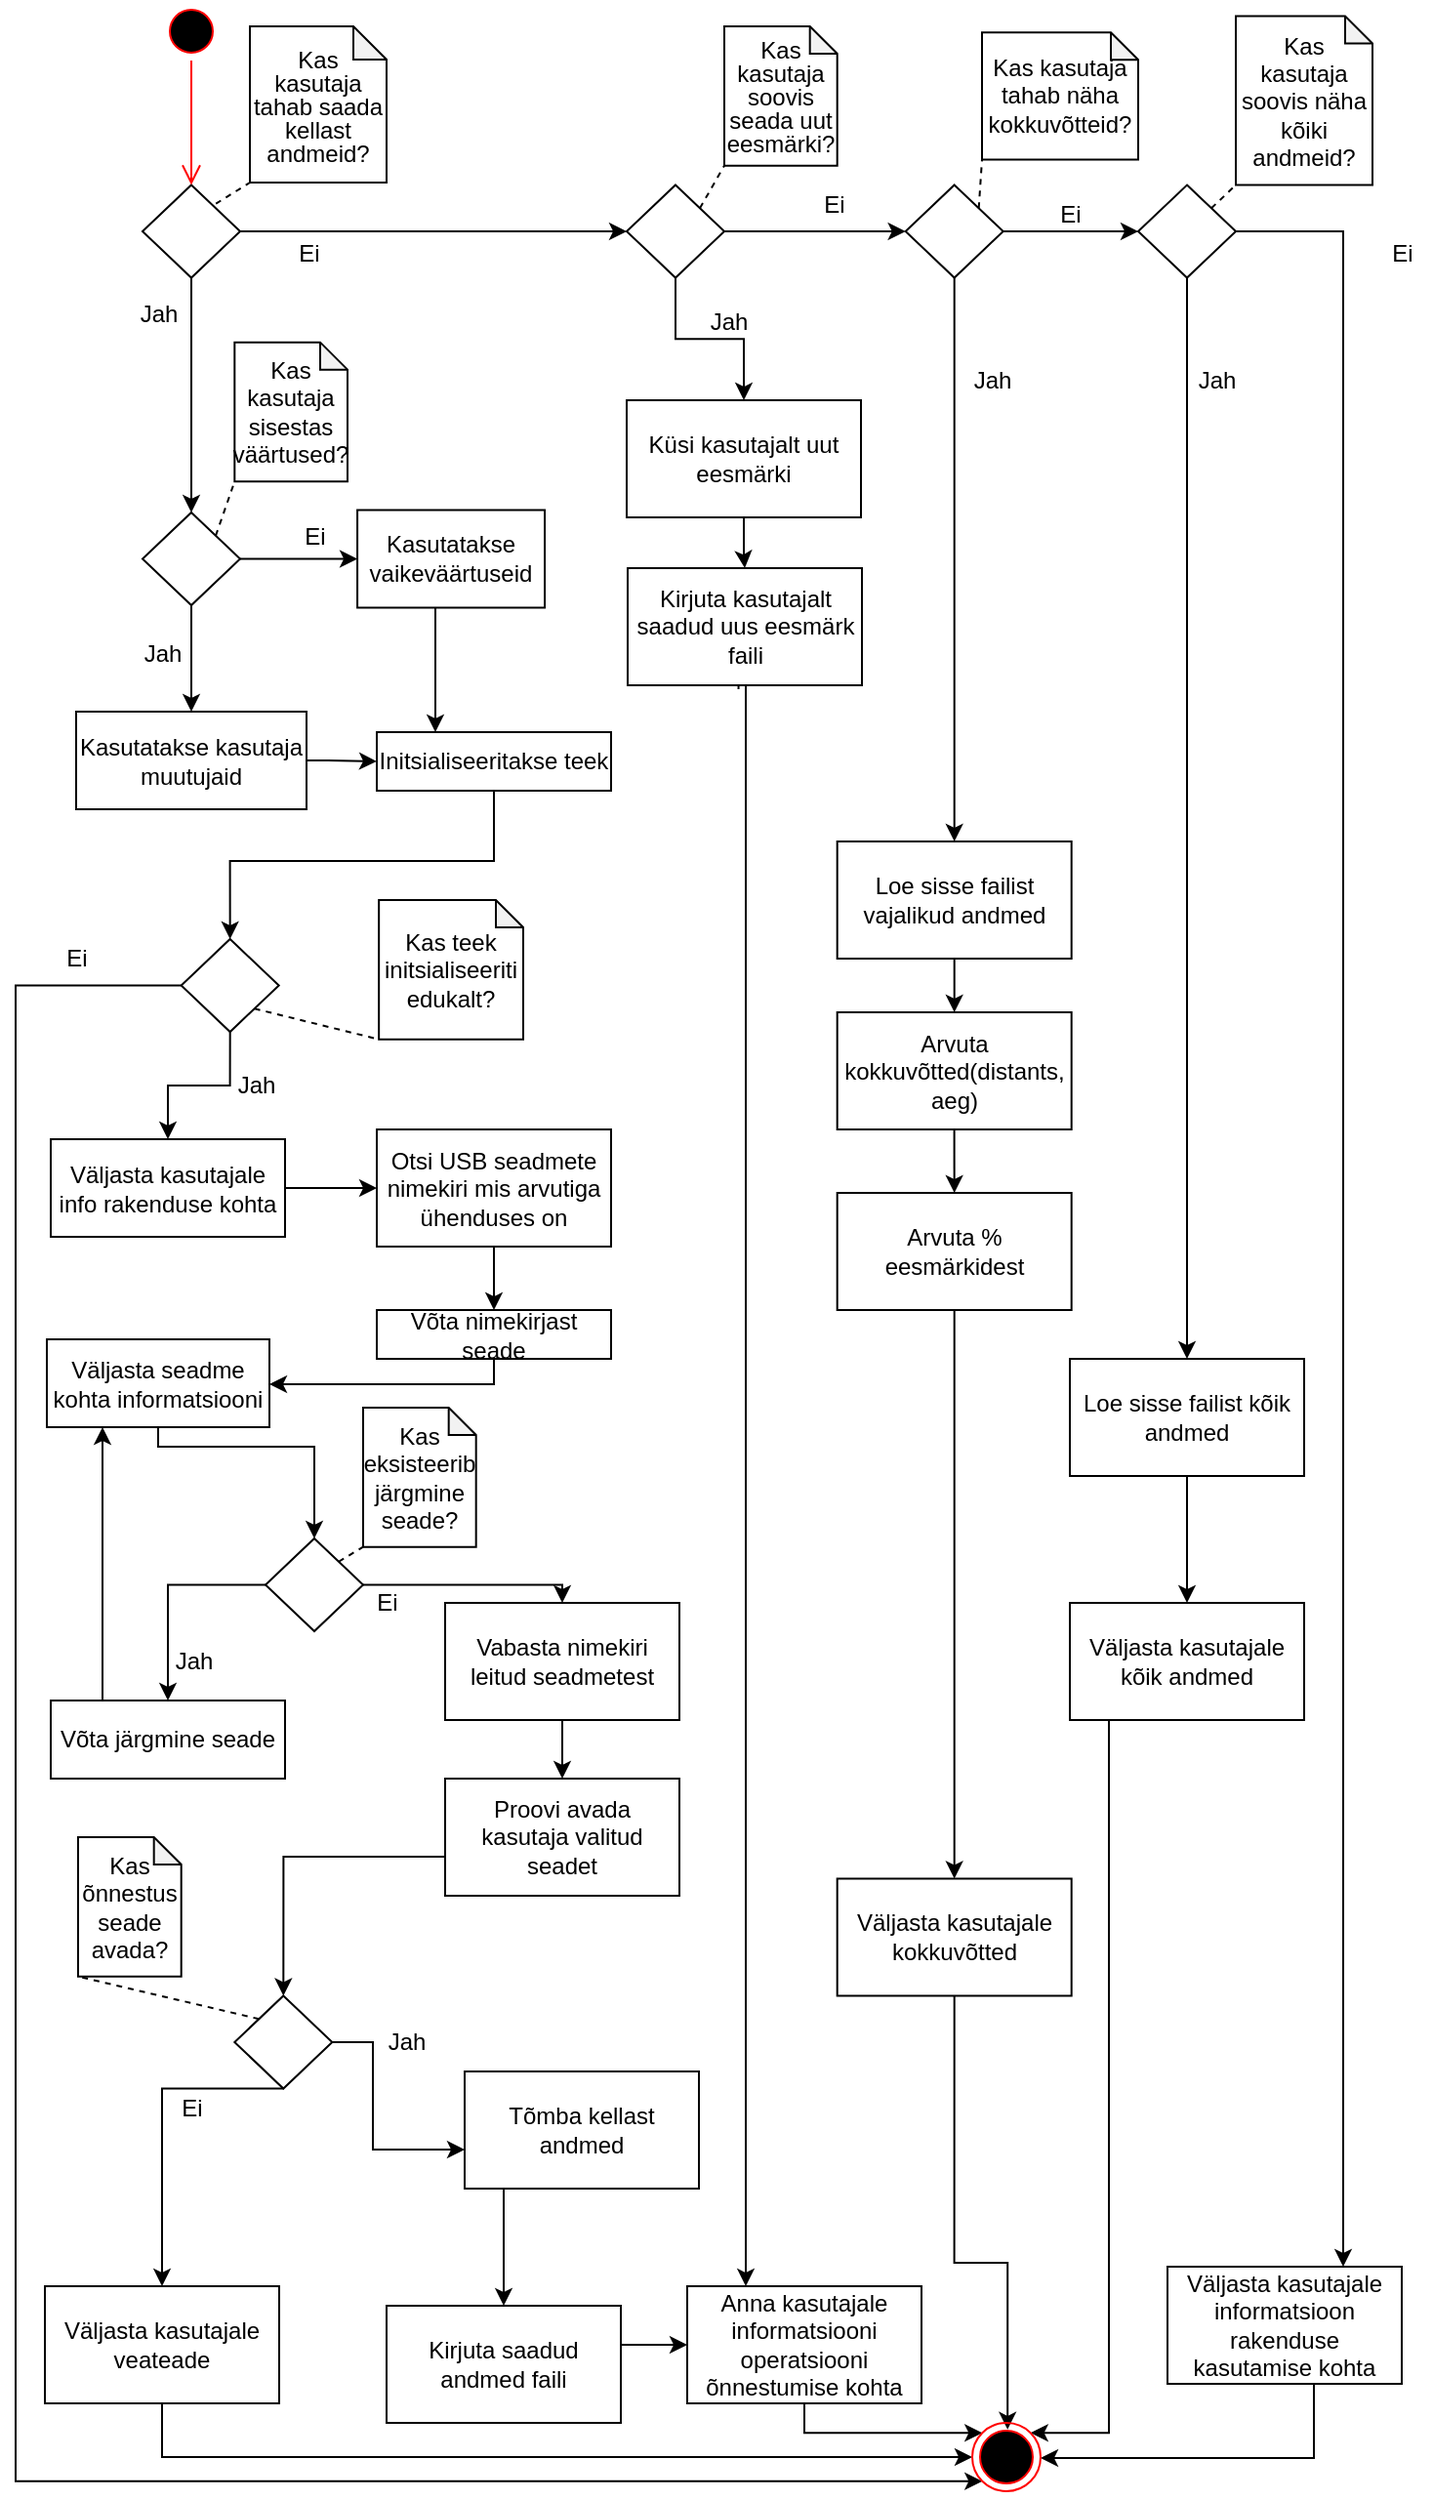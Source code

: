 <mxfile version="14.1.2" type="device"><diagram id="C5RBs43oDa-KdzZeNtuy" name="Page-1"><mxGraphModel dx="1656" dy="887" grid="1" gridSize="10" guides="1" tooltips="1" connect="1" arrows="1" fold="1" page="1" pageScale="1" pageWidth="413" pageHeight="583" math="0" shadow="0"><root><mxCell id="WIyWlLk6GJQsqaUBKTNV-0"/><mxCell id="WIyWlLk6GJQsqaUBKTNV-1" parent="WIyWlLk6GJQsqaUBKTNV-0"/><mxCell id="0MQzWTAwpfe5gg6Ftdvw-22" style="edgeStyle=orthogonalEdgeStyle;rounded=0;orthogonalLoop=1;jettySize=auto;html=1;exitX=0.5;exitY=1;exitDx=0;exitDy=0;entryX=0.5;entryY=0;entryDx=0;entryDy=0;" parent="WIyWlLk6GJQsqaUBKTNV-1" source="Lau1dHaDdbeMZhQTO9tz-0" target="0SZQiMvsvNwYntS5ptb--6" edge="1"><mxGeometry relative="1" as="geometry"><mxPoint x="100" y="254.0" as="targetPoint"/></mxGeometry></mxCell><mxCell id="0MQzWTAwpfe5gg6Ftdvw-5" value="" style="edgeStyle=orthogonalEdgeStyle;rounded=0;orthogonalLoop=1;jettySize=auto;html=1;entryX=0.5;entryY=0;entryDx=0;entryDy=0;" parent="WIyWlLk6GJQsqaUBKTNV-1" source="0MQzWTAwpfe5gg6Ftdvw-2" target="0SZQiMvsvNwYntS5ptb--9" edge="1"><mxGeometry relative="1" as="geometry"><mxPoint x="120" y="470" as="targetPoint"/><Array as="points"><mxPoint x="255" y="450"/><mxPoint x="120" y="450"/></Array></mxGeometry></mxCell><mxCell id="0MQzWTAwpfe5gg6Ftdvw-2" value="Initsialiseeritakse teek" style="rounded=0;whiteSpace=wrap;html=1;" parent="WIyWlLk6GJQsqaUBKTNV-1" vertex="1"><mxGeometry x="195" y="384" width="120" height="30" as="geometry"/></mxCell><mxCell id="0MQzWTAwpfe5gg6Ftdvw-33" value="" style="edgeStyle=orthogonalEdgeStyle;rounded=0;orthogonalLoop=1;jettySize=auto;html=1;entryX=0;entryY=0.5;entryDx=0;entryDy=0;" parent="WIyWlLk6GJQsqaUBKTNV-1" source="0MQzWTAwpfe5gg6Ftdvw-4" target="0MQzWTAwpfe5gg6Ftdvw-32" edge="1"><mxGeometry relative="1" as="geometry"><Array as="points"><mxPoint x="190" y="618"/><mxPoint x="190" y="618"/></Array></mxGeometry></mxCell><mxCell id="0MQzWTAwpfe5gg6Ftdvw-4" value="&lt;div&gt;Väljasta kasutajale info rakenduse kohta&lt;/div&gt;" style="whiteSpace=wrap;html=1;rounded=0;" parent="WIyWlLk6GJQsqaUBKTNV-1" vertex="1"><mxGeometry x="28" y="592.5" width="120" height="50" as="geometry"/></mxCell><mxCell id="0MQzWTAwpfe5gg6Ftdvw-16" value="" style="edgeStyle=orthogonalEdgeStyle;rounded=0;orthogonalLoop=1;jettySize=auto;html=1;exitX=0;exitY=0.5;exitDx=0;exitDy=0;entryX=0;entryY=1;entryDx=0;entryDy=0;" parent="WIyWlLk6GJQsqaUBKTNV-1" source="0SZQiMvsvNwYntS5ptb--9" target="5x8THgTxHifOIeR1zCwG-6" edge="1"><mxGeometry relative="1" as="geometry"><mxPoint x="80" y="510" as="sourcePoint"/><Array as="points"><mxPoint x="10" y="514"/><mxPoint x="10" y="1280"/></Array><mxPoint x="525" y="1350" as="targetPoint"/></mxGeometry></mxCell><mxCell id="0MQzWTAwpfe5gg6Ftdvw-31" style="edgeStyle=orthogonalEdgeStyle;rounded=0;orthogonalLoop=1;jettySize=auto;html=1;exitX=0.5;exitY=1;exitDx=0;exitDy=0;entryX=0.5;entryY=0;entryDx=0;entryDy=0;" parent="WIyWlLk6GJQsqaUBKTNV-1" source="0SZQiMvsvNwYntS5ptb--9" target="0MQzWTAwpfe5gg6Ftdvw-4" edge="1"><mxGeometry relative="1" as="geometry"><mxPoint x="120" y="550" as="sourcePoint"/></mxGeometry></mxCell><mxCell id="0MQzWTAwpfe5gg6Ftdvw-14" value="&lt;div&gt;Jah&lt;/div&gt;" style="text;html=1;align=center;verticalAlign=middle;resizable=0;points=[];autosize=1;" parent="WIyWlLk6GJQsqaUBKTNV-1" vertex="1"><mxGeometry x="118" y="555" width="30" height="20" as="geometry"/></mxCell><mxCell id="0MQzWTAwpfe5gg6Ftdvw-74" style="edgeStyle=orthogonalEdgeStyle;rounded=0;orthogonalLoop=1;jettySize=auto;html=1;exitX=1;exitY=0.5;exitDx=0;exitDy=0;entryX=0;entryY=0.5;entryDx=0;entryDy=0;" parent="WIyWlLk6GJQsqaUBKTNV-1" source="0SZQiMvsvNwYntS5ptb--6" target="0MQzWTAwpfe5gg6Ftdvw-26" edge="1"><mxGeometry relative="1" as="geometry"><mxPoint x="140" y="294.0" as="sourcePoint"/></mxGeometry></mxCell><mxCell id="0MQzWTAwpfe5gg6Ftdvw-24" value="Ei" style="text;html=1;align=center;verticalAlign=middle;resizable=0;points=[];autosize=1;" parent="WIyWlLk6GJQsqaUBKTNV-1" vertex="1"><mxGeometry x="148" y="274" width="30" height="20" as="geometry"/></mxCell><mxCell id="Lau1dHaDdbeMZhQTO9tz-17" style="edgeStyle=orthogonalEdgeStyle;rounded=0;orthogonalLoop=1;jettySize=auto;html=1;exitX=1;exitY=0.5;exitDx=0;exitDy=0;entryX=0;entryY=0.5;entryDx=0;entryDy=0;" parent="WIyWlLk6GJQsqaUBKTNV-1" source="0MQzWTAwpfe5gg6Ftdvw-25" target="0MQzWTAwpfe5gg6Ftdvw-2" edge="1"><mxGeometry relative="1" as="geometry"><mxPoint x="180" y="399" as="targetPoint"/><Array as="points"><mxPoint x="170" y="399"/></Array></mxGeometry></mxCell><mxCell id="0MQzWTAwpfe5gg6Ftdvw-25" value="&lt;div&gt;Kasutatakse kasutaja muutujaid&lt;/div&gt;" style="whiteSpace=wrap;html=1;" parent="WIyWlLk6GJQsqaUBKTNV-1" vertex="1"><mxGeometry x="41" y="373.5" width="118" height="50" as="geometry"/></mxCell><mxCell id="0MQzWTAwpfe5gg6Ftdvw-76" style="edgeStyle=orthogonalEdgeStyle;rounded=0;orthogonalLoop=1;jettySize=auto;html=1;exitX=0.5;exitY=1;exitDx=0;exitDy=0;entryX=0.25;entryY=0;entryDx=0;entryDy=0;" parent="WIyWlLk6GJQsqaUBKTNV-1" source="0MQzWTAwpfe5gg6Ftdvw-26" target="0MQzWTAwpfe5gg6Ftdvw-2" edge="1"><mxGeometry relative="1" as="geometry"><mxPoint x="476" y="394" as="targetPoint"/><Array as="points"><mxPoint x="225" y="319"/></Array></mxGeometry></mxCell><mxCell id="0MQzWTAwpfe5gg6Ftdvw-26" value="Kasutatakse vaikeväärtuseid" style="whiteSpace=wrap;html=1;" parent="WIyWlLk6GJQsqaUBKTNV-1" vertex="1"><mxGeometry x="185.04" y="270.25" width="96" height="50" as="geometry"/></mxCell><mxCell id="0MQzWTAwpfe5gg6Ftdvw-35" value="" style="edgeStyle=orthogonalEdgeStyle;rounded=0;orthogonalLoop=1;jettySize=auto;html=1;" parent="WIyWlLk6GJQsqaUBKTNV-1" source="0MQzWTAwpfe5gg6Ftdvw-32" target="0MQzWTAwpfe5gg6Ftdvw-34" edge="1"><mxGeometry relative="1" as="geometry"/></mxCell><mxCell id="0MQzWTAwpfe5gg6Ftdvw-32" value="Otsi USB seadmete nimekiri mis arvutiga ühenduses on" style="whiteSpace=wrap;html=1;rounded=0;" parent="WIyWlLk6GJQsqaUBKTNV-1" vertex="1"><mxGeometry x="195" y="587.5" width="120" height="60" as="geometry"/></mxCell><mxCell id="0MQzWTAwpfe5gg6Ftdvw-37" value="" style="edgeStyle=orthogonalEdgeStyle;rounded=0;orthogonalLoop=1;jettySize=auto;html=1;exitX=0.5;exitY=1;exitDx=0;exitDy=0;" parent="WIyWlLk6GJQsqaUBKTNV-1" source="0MQzWTAwpfe5gg6Ftdvw-34" target="0MQzWTAwpfe5gg6Ftdvw-36" edge="1"><mxGeometry relative="1" as="geometry"><Array as="points"><mxPoint x="255" y="718"/></Array></mxGeometry></mxCell><mxCell id="0MQzWTAwpfe5gg6Ftdvw-34" value="&lt;div&gt;Võta nimekirjast seade&lt;/div&gt;" style="whiteSpace=wrap;html=1;rounded=0;" parent="WIyWlLk6GJQsqaUBKTNV-1" vertex="1"><mxGeometry x="195" y="680" width="120" height="25" as="geometry"/></mxCell><mxCell id="0MQzWTAwpfe5gg6Ftdvw-39" value="" style="edgeStyle=orthogonalEdgeStyle;rounded=0;orthogonalLoop=1;jettySize=auto;html=1;entryX=0.5;entryY=0;entryDx=0;entryDy=0;" parent="WIyWlLk6GJQsqaUBKTNV-1" source="0MQzWTAwpfe5gg6Ftdvw-36" target="0SZQiMvsvNwYntS5ptb--11" edge="1"><mxGeometry relative="1" as="geometry"><Array as="points"><mxPoint x="83" y="750"/><mxPoint x="163" y="750"/></Array><mxPoint x="160" y="800" as="targetPoint"/></mxGeometry></mxCell><mxCell id="0MQzWTAwpfe5gg6Ftdvw-36" value="&lt;div&gt;Väljasta seadme kohta informatsiooni&lt;/div&gt;" style="whiteSpace=wrap;html=1;rounded=0;" parent="WIyWlLk6GJQsqaUBKTNV-1" vertex="1"><mxGeometry x="26" y="695" width="114" height="45" as="geometry"/></mxCell><mxCell id="0MQzWTAwpfe5gg6Ftdvw-41" value="" style="edgeStyle=orthogonalEdgeStyle;rounded=0;orthogonalLoop=1;jettySize=auto;html=1;exitX=0;exitY=0.5;exitDx=0;exitDy=0;" parent="WIyWlLk6GJQsqaUBKTNV-1" source="0SZQiMvsvNwYntS5ptb--11" target="0MQzWTAwpfe5gg6Ftdvw-40" edge="1"><mxGeometry relative="1" as="geometry"><mxPoint x="140" y="820" as="sourcePoint"/></mxGeometry></mxCell><mxCell id="0MQzWTAwpfe5gg6Ftdvw-45" value="" style="edgeStyle=orthogonalEdgeStyle;rounded=0;orthogonalLoop=1;jettySize=auto;html=1;exitX=1;exitY=0.5;exitDx=0;exitDy=0;" parent="WIyWlLk6GJQsqaUBKTNV-1" source="0SZQiMvsvNwYntS5ptb--11" target="0MQzWTAwpfe5gg6Ftdvw-44" edge="1"><mxGeometry relative="1" as="geometry"><mxPoint x="180" y="820" as="sourcePoint"/><Array as="points"><mxPoint x="290" y="821"/></Array></mxGeometry></mxCell><mxCell id="0MQzWTAwpfe5gg6Ftdvw-42" style="edgeStyle=orthogonalEdgeStyle;rounded=0;orthogonalLoop=1;jettySize=auto;html=1;exitX=0.75;exitY=0;exitDx=0;exitDy=0;entryX=0.25;entryY=1;entryDx=0;entryDy=0;" parent="WIyWlLk6GJQsqaUBKTNV-1" source="0MQzWTAwpfe5gg6Ftdvw-40" target="0MQzWTAwpfe5gg6Ftdvw-36" edge="1"><mxGeometry relative="1" as="geometry"><Array as="points"><mxPoint x="55" y="880"/></Array></mxGeometry></mxCell><mxCell id="0MQzWTAwpfe5gg6Ftdvw-40" value="Võta järgmine seade" style="whiteSpace=wrap;html=1;rounded=0;" parent="WIyWlLk6GJQsqaUBKTNV-1" vertex="1"><mxGeometry x="28" y="880" width="120" height="40" as="geometry"/></mxCell><mxCell id="0MQzWTAwpfe5gg6Ftdvw-43" value="Jah" style="text;html=1;align=center;verticalAlign=middle;resizable=0;points=[];autosize=1;" parent="WIyWlLk6GJQsqaUBKTNV-1" vertex="1"><mxGeometry x="86" y="850" width="30" height="20" as="geometry"/></mxCell><mxCell id="0MQzWTAwpfe5gg6Ftdvw-47" value="" style="edgeStyle=orthogonalEdgeStyle;rounded=0;orthogonalLoop=1;jettySize=auto;html=1;" parent="WIyWlLk6GJQsqaUBKTNV-1" source="0MQzWTAwpfe5gg6Ftdvw-44" target="0MQzWTAwpfe5gg6Ftdvw-46" edge="1"><mxGeometry relative="1" as="geometry"/></mxCell><mxCell id="0MQzWTAwpfe5gg6Ftdvw-44" value="Vabasta nimekiri leitud seadmetest" style="whiteSpace=wrap;html=1;rounded=0;" parent="WIyWlLk6GJQsqaUBKTNV-1" vertex="1"><mxGeometry x="230" y="830" width="120" height="60" as="geometry"/></mxCell><mxCell id="0MQzWTAwpfe5gg6Ftdvw-49" value="" style="edgeStyle=orthogonalEdgeStyle;rounded=0;orthogonalLoop=1;jettySize=auto;html=1;exitX=0;exitY=0.5;exitDx=0;exitDy=0;entryX=0.5;entryY=0;entryDx=0;entryDy=0;" parent="WIyWlLk6GJQsqaUBKTNV-1" source="0MQzWTAwpfe5gg6Ftdvw-46" target="0SZQiMvsvNwYntS5ptb--12" edge="1"><mxGeometry relative="1" as="geometry"><Array as="points"><mxPoint x="230" y="960"/><mxPoint x="147" y="960"/></Array><mxPoint x="147" y="1030.472" as="targetPoint"/></mxGeometry></mxCell><mxCell id="0MQzWTAwpfe5gg6Ftdvw-46" value="Proovi avada kasutaja valitud seadet" style="whiteSpace=wrap;html=1;rounded=0;" parent="WIyWlLk6GJQsqaUBKTNV-1" vertex="1"><mxGeometry x="230" y="920" width="120" height="60" as="geometry"/></mxCell><mxCell id="0MQzWTAwpfe5gg6Ftdvw-51" value="" style="edgeStyle=orthogonalEdgeStyle;rounded=0;orthogonalLoop=1;jettySize=auto;html=1;exitX=1;exitY=0.5;exitDx=0;exitDy=0;" parent="WIyWlLk6GJQsqaUBKTNV-1" source="0SZQiMvsvNwYntS5ptb--12" target="0MQzWTAwpfe5gg6Ftdvw-50" edge="1"><mxGeometry relative="1" as="geometry"><Array as="points"><mxPoint x="193" y="1055"/><mxPoint x="193" y="1110"/></Array><mxPoint x="172.963" y="1055.034" as="sourcePoint"/></mxGeometry></mxCell><mxCell id="0MQzWTAwpfe5gg6Ftdvw-53" value="" style="edgeStyle=orthogonalEdgeStyle;rounded=0;orthogonalLoop=1;jettySize=auto;html=1;entryX=0.5;entryY=0;entryDx=0;entryDy=0;exitX=0.5;exitY=1;exitDx=0;exitDy=0;" parent="WIyWlLk6GJQsqaUBKTNV-1" source="0SZQiMvsvNwYntS5ptb--12" target="0MQzWTAwpfe5gg6Ftdvw-52" edge="1"><mxGeometry relative="1" as="geometry"><mxPoint x="146.517" y="1079.984" as="sourcePoint"/><Array as="points"><mxPoint x="85" y="1079"/></Array></mxGeometry></mxCell><mxCell id="0MQzWTAwpfe5gg6Ftdvw-50" value="Tõmba kellast andmed" style="whiteSpace=wrap;html=1;rounded=0;" parent="WIyWlLk6GJQsqaUBKTNV-1" vertex="1"><mxGeometry x="240" y="1070" width="120" height="60" as="geometry"/></mxCell><mxCell id="0MQzWTAwpfe5gg6Ftdvw-55" style="edgeStyle=orthogonalEdgeStyle;rounded=0;orthogonalLoop=1;jettySize=auto;html=1;exitX=0.5;exitY=1;exitDx=0;exitDy=0;entryX=0;entryY=0.5;entryDx=0;entryDy=0;" parent="WIyWlLk6GJQsqaUBKTNV-1" source="0MQzWTAwpfe5gg6Ftdvw-52" target="5x8THgTxHifOIeR1zCwG-6" edge="1"><mxGeometry relative="1" as="geometry"><Array as="points"><mxPoint x="85" y="1268"/></Array><mxPoint x="525" y="1315" as="targetPoint"/></mxGeometry></mxCell><mxCell id="0MQzWTAwpfe5gg6Ftdvw-54" value="Ei" style="text;html=1;align=center;verticalAlign=middle;resizable=0;points=[];autosize=1;" parent="WIyWlLk6GJQsqaUBKTNV-1" vertex="1"><mxGeometry x="85" y="1078.75" width="30" height="20" as="geometry"/></mxCell><mxCell id="0MQzWTAwpfe5gg6Ftdvw-56" value="Jah" style="text;html=1;align=center;verticalAlign=middle;resizable=0;points=[];autosize=1;" parent="WIyWlLk6GJQsqaUBKTNV-1" vertex="1"><mxGeometry x="195" y="1045" width="30" height="20" as="geometry"/></mxCell><mxCell id="0MQzWTAwpfe5gg6Ftdvw-64" value="" style="edgeStyle=orthogonalEdgeStyle;rounded=0;orthogonalLoop=1;jettySize=auto;html=1;exitX=0;exitY=0.5;exitDx=0;exitDy=0;entryX=0.5;entryY=0;entryDx=0;entryDy=0;" parent="WIyWlLk6GJQsqaUBKTNV-1" edge="1"><mxGeometry relative="1" as="geometry"><mxPoint x="549.0" y="795" as="sourcePoint"/></mxGeometry></mxCell><mxCell id="0MQzWTAwpfe5gg6Ftdvw-70" value="" style="edgeStyle=orthogonalEdgeStyle;rounded=0;orthogonalLoop=1;jettySize=auto;html=1;entryX=0.5;entryY=0;entryDx=0;entryDy=0;" parent="WIyWlLk6GJQsqaUBKTNV-1" edge="1"><mxGeometry relative="1" as="geometry"><Array as="points"><mxPoint x="325" y="800"/><mxPoint x="325" y="740"/><mxPoint x="265" y="740"/></Array><mxPoint x="395" y="800" as="sourcePoint"/></mxGeometry></mxCell><mxCell id="Lau1dHaDdbeMZhQTO9tz-61" style="edgeStyle=orthogonalEdgeStyle;rounded=0;orthogonalLoop=1;jettySize=auto;html=1;exitX=1;exitY=0.5;exitDx=0;exitDy=0;entryX=0;entryY=0.5;entryDx=0;entryDy=0;" parent="WIyWlLk6GJQsqaUBKTNV-1" source="Lau1dHaDdbeMZhQTO9tz-0" target="0SZQiMvsvNwYntS5ptb--1" edge="1"><mxGeometry relative="1" as="geometry"><mxPoint x="326" y="126.25" as="targetPoint"/></mxGeometry></mxCell><mxCell id="Lau1dHaDdbeMZhQTO9tz-0" value="" style="rhombus;whiteSpace=wrap;html=1;" parent="WIyWlLk6GJQsqaUBKTNV-1" vertex="1"><mxGeometry x="75" y="103.75" width="50" height="47.5" as="geometry"/></mxCell><mxCell id="Lau1dHaDdbeMZhQTO9tz-1" value="&lt;div&gt;Jah&lt;/div&gt;" style="text;html=1;align=center;verticalAlign=middle;resizable=0;points=[];autosize=1;" parent="WIyWlLk6GJQsqaUBKTNV-1" vertex="1"><mxGeometry x="68" y="160" width="30" height="20" as="geometry"/></mxCell><mxCell id="Lau1dHaDdbeMZhQTO9tz-39" value="" style="edgeStyle=orthogonalEdgeStyle;rounded=0;orthogonalLoop=1;jettySize=auto;html=1;exitX=0.5;exitY=1;exitDx=0;exitDy=0;" parent="WIyWlLk6GJQsqaUBKTNV-1" source="0SZQiMvsvNwYntS5ptb--2" target="Lau1dHaDdbeMZhQTO9tz-38" edge="1"><mxGeometry relative="1" as="geometry"><mxPoint x="530" y="153.44" as="sourcePoint"/></mxGeometry></mxCell><mxCell id="Lau1dHaDdbeMZhQTO9tz-63" style="edgeStyle=orthogonalEdgeStyle;rounded=0;orthogonalLoop=1;jettySize=auto;html=1;exitX=1;exitY=0.5;exitDx=0;exitDy=0;entryX=0;entryY=0.5;entryDx=0;entryDy=0;" parent="WIyWlLk6GJQsqaUBKTNV-1" source="0SZQiMvsvNwYntS5ptb--2" target="0SZQiMvsvNwYntS5ptb--3" edge="1"><mxGeometry relative="1" as="geometry"><mxPoint x="555" y="126.72" as="sourcePoint"/><mxPoint x="660" y="126.725" as="targetPoint"/><Array as="points"/></mxGeometry></mxCell><mxCell id="Lau1dHaDdbeMZhQTO9tz-5" value="Ei" style="text;html=1;align=center;verticalAlign=middle;resizable=0;points=[];autosize=1;" parent="WIyWlLk6GJQsqaUBKTNV-1" vertex="1"><mxGeometry x="145" y="128.75" width="30" height="20" as="geometry"/></mxCell><mxCell id="Lau1dHaDdbeMZhQTO9tz-6" value="&lt;div&gt;Jah&lt;/div&gt;" style="text;html=1;align=center;verticalAlign=middle;resizable=0;points=[];autosize=1;" parent="WIyWlLk6GJQsqaUBKTNV-1" vertex="1"><mxGeometry x="70" y="334" width="30" height="20" as="geometry"/></mxCell><mxCell id="Lau1dHaDdbeMZhQTO9tz-7" value="" style="edgeStyle=orthogonalEdgeStyle;rounded=0;orthogonalLoop=1;jettySize=auto;html=1;exitX=0.5;exitY=1;exitDx=0;exitDy=0;" parent="WIyWlLk6GJQsqaUBKTNV-1" source="0SZQiMvsvNwYntS5ptb--3" target="Lau1dHaDdbeMZhQTO9tz-49" edge="1"><mxGeometry relative="1" as="geometry"><mxPoint x="690" y="154.85" as="sourcePoint"/></mxGeometry></mxCell><mxCell id="Lau1dHaDdbeMZhQTO9tz-37" style="edgeStyle=orthogonalEdgeStyle;rounded=0;orthogonalLoop=1;jettySize=auto;html=1;exitX=1;exitY=0.5;exitDx=0;exitDy=0;entryX=0.75;entryY=0;entryDx=0;entryDy=0;" parent="WIyWlLk6GJQsqaUBKTNV-1" source="0SZQiMvsvNwYntS5ptb--3" target="Lau1dHaDdbeMZhQTO9tz-35" edge="1"><mxGeometry relative="1" as="geometry"><mxPoint x="800" y="1300" as="targetPoint"/><Array as="points"><mxPoint x="690" y="127"/></Array><mxPoint x="720" y="126.725" as="sourcePoint"/></mxGeometry></mxCell><mxCell id="Lau1dHaDdbeMZhQTO9tz-51" style="edgeStyle=orthogonalEdgeStyle;rounded=0;orthogonalLoop=1;jettySize=auto;html=1;exitX=0.5;exitY=1;exitDx=0;exitDy=0;entryX=1;entryY=0;entryDx=0;entryDy=0;" parent="WIyWlLk6GJQsqaUBKTNV-1" source="Lau1dHaDdbeMZhQTO9tz-11" target="5x8THgTxHifOIeR1zCwG-6" edge="1"><mxGeometry relative="1" as="geometry"><Array as="points"><mxPoint x="570" y="890"/><mxPoint x="570" y="1255"/></Array><mxPoint x="615" y="1300" as="targetPoint"/></mxGeometry></mxCell><mxCell id="Lau1dHaDdbeMZhQTO9tz-11" value="Väljasta kasutajale kõik andmed" style="whiteSpace=wrap;html=1;rounded=0;" parent="WIyWlLk6GJQsqaUBKTNV-1" vertex="1"><mxGeometry x="550" y="830" width="120" height="60" as="geometry"/></mxCell><mxCell id="Lau1dHaDdbeMZhQTO9tz-48" style="edgeStyle=orthogonalEdgeStyle;rounded=0;orthogonalLoop=1;jettySize=auto;html=1;exitX=0.5;exitY=1;exitDx=0;exitDy=0;entryX=0.517;entryY=0.097;entryDx=0;entryDy=0;entryPerimeter=0;" parent="WIyWlLk6GJQsqaUBKTNV-1" source="Lau1dHaDdbeMZhQTO9tz-12" target="5x8THgTxHifOIeR1zCwG-6" edge="1"><mxGeometry relative="1" as="geometry"><Array as="points"><mxPoint x="491" y="1168"/><mxPoint x="518" y="1168"/></Array><mxPoint x="585" y="1300" as="targetPoint"/></mxGeometry></mxCell><mxCell id="Lau1dHaDdbeMZhQTO9tz-12" value="Väljasta kasutajale kokkuvõtted" style="whiteSpace=wrap;html=1;rounded=0;" parent="WIyWlLk6GJQsqaUBKTNV-1" vertex="1"><mxGeometry x="430.84" y="971.25" width="120" height="60" as="geometry"/></mxCell><mxCell id="Lau1dHaDdbeMZhQTO9tz-13" value="" style="edgeStyle=orthogonalEdgeStyle;rounded=0;orthogonalLoop=1;jettySize=auto;html=1;exitX=0.5;exitY=1;exitDx=0;exitDy=0;" parent="WIyWlLk6GJQsqaUBKTNV-1" source="0SZQiMvsvNwYntS5ptb--1" target="Lau1dHaDdbeMZhQTO9tz-15" edge="1"><mxGeometry relative="1" as="geometry"><mxPoint x="349.5" y="148.75" as="sourcePoint"/></mxGeometry></mxCell><mxCell id="Lau1dHaDdbeMZhQTO9tz-62" style="edgeStyle=orthogonalEdgeStyle;rounded=0;orthogonalLoop=1;jettySize=auto;html=1;exitX=1;exitY=0.5;exitDx=0;exitDy=0;entryX=0;entryY=0.5;entryDx=0;entryDy=0;" parent="WIyWlLk6GJQsqaUBKTNV-1" source="0SZQiMvsvNwYntS5ptb--1" target="0SZQiMvsvNwYntS5ptb--2" edge="1"><mxGeometry relative="1" as="geometry"><mxPoint x="373" y="126.25" as="sourcePoint"/><mxPoint x="505" y="126.72" as="targetPoint"/></mxGeometry></mxCell><mxCell id="Lau1dHaDdbeMZhQTO9tz-44" value="" style="edgeStyle=orthogonalEdgeStyle;rounded=0;orthogonalLoop=1;jettySize=auto;html=1;" parent="WIyWlLk6GJQsqaUBKTNV-1" source="Lau1dHaDdbeMZhQTO9tz-15" target="Lau1dHaDdbeMZhQTO9tz-43" edge="1"><mxGeometry relative="1" as="geometry"/></mxCell><mxCell id="Lau1dHaDdbeMZhQTO9tz-15" value="Küsi kasutajalt uut eesmärki" style="whiteSpace=wrap;html=1;rounded=0;" parent="WIyWlLk6GJQsqaUBKTNV-1" vertex="1"><mxGeometry x="323" y="214" width="120" height="60" as="geometry"/></mxCell><mxCell id="0MQzWTAwpfe5gg6Ftdvw-17" value="&lt;div&gt;Ei&lt;/div&gt;" style="text;html=1;align=center;verticalAlign=middle;resizable=0;points=[];autosize=1;" parent="WIyWlLk6GJQsqaUBKTNV-1" vertex="1"><mxGeometry x="26" y="490" width="30" height="20" as="geometry"/></mxCell><mxCell id="Lau1dHaDdbeMZhQTO9tz-20" value="&lt;div&gt;Ei&lt;/div&gt;" style="text;html=1;align=center;verticalAlign=middle;resizable=0;points=[];autosize=1;" parent="WIyWlLk6GJQsqaUBKTNV-1" vertex="1"><mxGeometry x="185.04" y="820" width="30" height="20" as="geometry"/></mxCell><mxCell id="Lau1dHaDdbeMZhQTO9tz-57" style="edgeStyle=orthogonalEdgeStyle;rounded=0;orthogonalLoop=1;jettySize=auto;html=1;exitX=1;exitY=0.5;exitDx=0;exitDy=0;entryX=0;entryY=0.5;entryDx=0;entryDy=0;" parent="WIyWlLk6GJQsqaUBKTNV-1" source="Lau1dHaDdbeMZhQTO9tz-23" target="Lau1dHaDdbeMZhQTO9tz-46" edge="1"><mxGeometry relative="1" as="geometry"><Array as="points"><mxPoint x="320" y="1210"/></Array></mxGeometry></mxCell><mxCell id="Lau1dHaDdbeMZhQTO9tz-23" value="Kirjuta saadud andmed faili" style="whiteSpace=wrap;html=1;rounded=0;" parent="WIyWlLk6GJQsqaUBKTNV-1" vertex="1"><mxGeometry x="200" y="1190" width="120" height="60" as="geometry"/></mxCell><mxCell id="Lau1dHaDdbeMZhQTO9tz-27" value="&lt;div&gt;Jah&lt;/div&gt;" style="text;html=1;align=center;verticalAlign=middle;resizable=0;points=[];autosize=1;" parent="WIyWlLk6GJQsqaUBKTNV-1" vertex="1"><mxGeometry x="495" y="194" width="30" height="20" as="geometry"/></mxCell><mxCell id="Lau1dHaDdbeMZhQTO9tz-28" value="Ei" style="text;html=1;align=center;verticalAlign=middle;resizable=0;points=[];autosize=1;" parent="WIyWlLk6GJQsqaUBKTNV-1" vertex="1"><mxGeometry x="535" y="108.75" width="30" height="20" as="geometry"/></mxCell><mxCell id="Lau1dHaDdbeMZhQTO9tz-29" value="&lt;div&gt;Jah&lt;/div&gt;" style="text;html=1;align=center;verticalAlign=middle;resizable=0;points=[];autosize=1;" parent="WIyWlLk6GJQsqaUBKTNV-1" vertex="1"><mxGeometry x="360" y="164.33" width="30" height="20" as="geometry"/></mxCell><mxCell id="Lau1dHaDdbeMZhQTO9tz-30" value="Ei" style="text;html=1;align=center;verticalAlign=middle;resizable=0;points=[];autosize=1;" parent="WIyWlLk6GJQsqaUBKTNV-1" vertex="1"><mxGeometry x="413.5" y="103.75" width="30" height="20" as="geometry"/></mxCell><mxCell id="Lau1dHaDdbeMZhQTO9tz-31" value="&lt;div&gt;Jah&lt;/div&gt;" style="text;html=1;align=center;verticalAlign=middle;resizable=0;points=[];autosize=1;" parent="WIyWlLk6GJQsqaUBKTNV-1" vertex="1"><mxGeometry x="610" y="194.0" width="30" height="20" as="geometry"/></mxCell><mxCell id="Lau1dHaDdbeMZhQTO9tz-32" value="Ei" style="text;html=1;align=center;verticalAlign=middle;resizable=0;points=[];autosize=1;" parent="WIyWlLk6GJQsqaUBKTNV-1" vertex="1"><mxGeometry x="705" y="128.75" width="30" height="20" as="geometry"/></mxCell><mxCell id="Lau1dHaDdbeMZhQTO9tz-36" style="edgeStyle=orthogonalEdgeStyle;rounded=0;orthogonalLoop=1;jettySize=auto;html=1;exitX=0.5;exitY=1;exitDx=0;exitDy=0;" parent="WIyWlLk6GJQsqaUBKTNV-1" source="Lau1dHaDdbeMZhQTO9tz-35" target="5x8THgTxHifOIeR1zCwG-6" edge="1"><mxGeometry relative="1" as="geometry"><Array as="points"><mxPoint x="675" y="1268"/></Array><mxPoint x="645" y="1330" as="targetPoint"/></mxGeometry></mxCell><mxCell id="Lau1dHaDdbeMZhQTO9tz-35" value="Väljasta kasutajale informatsioon rakenduse kasutamise kohta" style="whiteSpace=wrap;html=1;" parent="WIyWlLk6GJQsqaUBKTNV-1" vertex="1"><mxGeometry x="600" y="1170" width="120" height="60" as="geometry"/></mxCell><mxCell id="0SZQiMvsvNwYntS5ptb--13" style="edgeStyle=orthogonalEdgeStyle;rounded=0;orthogonalLoop=1;jettySize=auto;html=1;exitX=0.5;exitY=1;exitDx=0;exitDy=0;entryX=0.5;entryY=0;entryDx=0;entryDy=0;" parent="WIyWlLk6GJQsqaUBKTNV-1" source="Lau1dHaDdbeMZhQTO9tz-38" target="Lau1dHaDdbeMZhQTO9tz-40" edge="1"><mxGeometry relative="1" as="geometry"/></mxCell><mxCell id="Lau1dHaDdbeMZhQTO9tz-38" value="&lt;div&gt;Loe sisse failist vajalikud andmed&lt;/div&gt;" style="whiteSpace=wrap;html=1;" parent="WIyWlLk6GJQsqaUBKTNV-1" vertex="1"><mxGeometry x="430.84" y="440" width="120" height="60" as="geometry"/></mxCell><mxCell id="Lau1dHaDdbeMZhQTO9tz-52" value="" style="edgeStyle=orthogonalEdgeStyle;rounded=0;orthogonalLoop=1;jettySize=auto;html=1;entryX=0.5;entryY=0;entryDx=0;entryDy=0;" parent="WIyWlLk6GJQsqaUBKTNV-1" source="Lau1dHaDdbeMZhQTO9tz-40" target="Lau1dHaDdbeMZhQTO9tz-53" edge="1"><mxGeometry relative="1" as="geometry"><mxPoint x="465" y="399" as="targetPoint"/></mxGeometry></mxCell><mxCell id="Lau1dHaDdbeMZhQTO9tz-40" value="Arvuta kokkuvõtted(distants, aeg)" style="whiteSpace=wrap;html=1;" parent="WIyWlLk6GJQsqaUBKTNV-1" vertex="1"><mxGeometry x="430.84" y="527.5" width="120" height="60" as="geometry"/></mxCell><mxCell id="Lau1dHaDdbeMZhQTO9tz-64" style="edgeStyle=orthogonalEdgeStyle;rounded=0;orthogonalLoop=1;jettySize=auto;html=1;exitX=0.473;exitY=1.033;exitDx=0;exitDy=0;entryX=0.25;entryY=0;entryDx=0;entryDy=0;exitPerimeter=0;" parent="WIyWlLk6GJQsqaUBKTNV-1" source="Lau1dHaDdbeMZhQTO9tz-43" target="Lau1dHaDdbeMZhQTO9tz-46" edge="1"><mxGeometry relative="1" as="geometry"><Array as="points"><mxPoint x="380" y="360"/><mxPoint x="384" y="360"/></Array></mxGeometry></mxCell><mxCell id="Lau1dHaDdbeMZhQTO9tz-43" value="Kirjuta kasutajalt saadud uus eesmärk faili" style="whiteSpace=wrap;html=1;rounded=0;" parent="WIyWlLk6GJQsqaUBKTNV-1" vertex="1"><mxGeometry x="323.5" y="300" width="120" height="60" as="geometry"/></mxCell><mxCell id="Lau1dHaDdbeMZhQTO9tz-47" style="edgeStyle=orthogonalEdgeStyle;rounded=0;orthogonalLoop=1;jettySize=auto;html=1;exitX=0.5;exitY=1;exitDx=0;exitDy=0;entryX=0;entryY=0;entryDx=0;entryDy=0;" parent="WIyWlLk6GJQsqaUBKTNV-1" source="Lau1dHaDdbeMZhQTO9tz-46" target="5x8THgTxHifOIeR1zCwG-6" edge="1"><mxGeometry relative="1" as="geometry"><mxPoint x="555" y="1300" as="targetPoint"/><Array as="points"><mxPoint x="414" y="1255"/></Array></mxGeometry></mxCell><mxCell id="Lau1dHaDdbeMZhQTO9tz-46" value="Anna kasutajale informatsiooni operatsiooni õnnestumise kohta" style="whiteSpace=wrap;html=1;" parent="WIyWlLk6GJQsqaUBKTNV-1" vertex="1"><mxGeometry x="354" y="1180" width="120" height="60" as="geometry"/></mxCell><mxCell id="Lau1dHaDdbeMZhQTO9tz-50" style="edgeStyle=orthogonalEdgeStyle;rounded=0;orthogonalLoop=1;jettySize=auto;html=1;exitX=0.5;exitY=1;exitDx=0;exitDy=0;entryX=0.5;entryY=0;entryDx=0;entryDy=0;" parent="WIyWlLk6GJQsqaUBKTNV-1" source="Lau1dHaDdbeMZhQTO9tz-49" target="Lau1dHaDdbeMZhQTO9tz-11" edge="1"><mxGeometry relative="1" as="geometry"/></mxCell><mxCell id="Lau1dHaDdbeMZhQTO9tz-49" value="&lt;div&gt;Loe sisse failist kõik andmed&lt;/div&gt;" style="whiteSpace=wrap;html=1;" parent="WIyWlLk6GJQsqaUBKTNV-1" vertex="1"><mxGeometry x="550" y="705" width="120" height="60" as="geometry"/></mxCell><mxCell id="Lau1dHaDdbeMZhQTO9tz-55" style="edgeStyle=orthogonalEdgeStyle;rounded=0;orthogonalLoop=1;jettySize=auto;html=1;exitX=0.5;exitY=1;exitDx=0;exitDy=0;entryX=0.5;entryY=0;entryDx=0;entryDy=0;" parent="WIyWlLk6GJQsqaUBKTNV-1" source="Lau1dHaDdbeMZhQTO9tz-53" target="Lau1dHaDdbeMZhQTO9tz-12" edge="1"><mxGeometry relative="1" as="geometry"/></mxCell><mxCell id="Lau1dHaDdbeMZhQTO9tz-53" value="Arvuta % eesmärkidest" style="whiteSpace=wrap;html=1;" parent="WIyWlLk6GJQsqaUBKTNV-1" vertex="1"><mxGeometry x="430.84" y="620" width="120" height="60" as="geometry"/></mxCell><mxCell id="0MQzWTAwpfe5gg6Ftdvw-52" value="Väljasta kasutajale veateade" style="whiteSpace=wrap;html=1;rounded=0;" parent="WIyWlLk6GJQsqaUBKTNV-1" vertex="1"><mxGeometry x="25" y="1180" width="120" height="60" as="geometry"/></mxCell><mxCell id="Lau1dHaDdbeMZhQTO9tz-59" value="" style="edgeStyle=orthogonalEdgeStyle;rounded=0;orthogonalLoop=1;jettySize=auto;html=1;entryX=0.5;entryY=0;entryDx=0;entryDy=0;" parent="WIyWlLk6GJQsqaUBKTNV-1" source="0MQzWTAwpfe5gg6Ftdvw-50" target="Lau1dHaDdbeMZhQTO9tz-23" edge="1"><mxGeometry relative="1" as="geometry"><mxPoint x="315" y="1020.0" as="sourcePoint"/><mxPoint x="88" y="1220" as="targetPoint"/><Array as="points"><mxPoint x="260" y="1130"/><mxPoint x="260" y="1130"/></Array></mxGeometry></mxCell><mxCell id="oetlPxRNEg6cU-w2aQ23-0" value="" style="ellipse;html=1;shape=startState;fillColor=#000000;strokeColor=#ff0000;" parent="WIyWlLk6GJQsqaUBKTNV-1" vertex="1"><mxGeometry x="85" y="10" width="30" height="30" as="geometry"/></mxCell><mxCell id="oetlPxRNEg6cU-w2aQ23-1" value="" style="edgeStyle=orthogonalEdgeStyle;html=1;verticalAlign=bottom;endArrow=open;endSize=8;strokeColor=#ff0000;entryX=0.5;entryY=0;entryDx=0;entryDy=0;" parent="WIyWlLk6GJQsqaUBKTNV-1" source="oetlPxRNEg6cU-w2aQ23-0" target="Lau1dHaDdbeMZhQTO9tz-0" edge="1"><mxGeometry relative="1" as="geometry"><mxPoint x="199" y="120" as="targetPoint"/></mxGeometry></mxCell><mxCell id="oetlPxRNEg6cU-w2aQ23-5" value="&lt;p style=&quot;line-height: 90%&quot;&gt;&lt;/p&gt;&lt;div style=&quot;line-height: 100%&quot;&gt;Kas kasutaja tahab saada kellast andmeid?&lt;/div&gt;&lt;p&gt;&lt;/p&gt;" style="shape=note;whiteSpace=wrap;html=1;backgroundOutline=1;darkOpacity=0.05;size=17;" parent="WIyWlLk6GJQsqaUBKTNV-1" vertex="1"><mxGeometry x="130" y="22.5" width="70" height="80" as="geometry"/></mxCell><mxCell id="oetlPxRNEg6cU-w2aQ23-9" value="" style="endArrow=none;dashed=1;html=1;exitX=0.752;exitY=0.202;exitDx=0;exitDy=0;exitPerimeter=0;entryX=0;entryY=1;entryDx=0;entryDy=0;entryPerimeter=0;" parent="WIyWlLk6GJQsqaUBKTNV-1" source="Lau1dHaDdbeMZhQTO9tz-0" target="oetlPxRNEg6cU-w2aQ23-5" edge="1"><mxGeometry width="50" height="50" relative="1" as="geometry"><mxPoint x="350" y="130" as="sourcePoint"/><mxPoint x="400" y="80" as="targetPoint"/></mxGeometry></mxCell><mxCell id="oetlPxRNEg6cU-w2aQ23-10" value="&lt;p style=&quot;line-height: 100%&quot;&gt;Kas kasutaja soovis seada uut eesmärki?&lt;/p&gt;" style="shape=note;whiteSpace=wrap;html=1;backgroundOutline=1;darkOpacity=0.05;size=14;" parent="WIyWlLk6GJQsqaUBKTNV-1" vertex="1"><mxGeometry x="373" y="22.5" width="57.84" height="71.34" as="geometry"/></mxCell><mxCell id="oetlPxRNEg6cU-w2aQ23-11" value="" style="endArrow=none;dashed=1;html=1;exitX=1;exitY=0;exitDx=0;exitDy=0;entryX=0;entryY=1;entryDx=0;entryDy=0;entryPerimeter=0;" parent="WIyWlLk6GJQsqaUBKTNV-1" source="0SZQiMvsvNwYntS5ptb--1" target="oetlPxRNEg6cU-w2aQ23-10" edge="1"><mxGeometry width="50" height="50" relative="1" as="geometry"><mxPoint x="361.25" y="115" as="sourcePoint"/><mxPoint x="669.84" y="41.34" as="targetPoint"/></mxGeometry></mxCell><mxCell id="oetlPxRNEg6cU-w2aQ23-16" value="Kas kasutaja tahab näha kokkuvõtteid?" style="shape=note;whiteSpace=wrap;html=1;backgroundOutline=1;darkOpacity=0.05;size=14;" parent="WIyWlLk6GJQsqaUBKTNV-1" vertex="1"><mxGeometry x="505" y="25.63" width="80" height="65.09" as="geometry"/></mxCell><mxCell id="oetlPxRNEg6cU-w2aQ23-17" value="" style="endArrow=none;dashed=1;html=1;exitX=1;exitY=0;exitDx=0;exitDy=0;entryX=0;entryY=1;entryDx=0;entryDy=0;entryPerimeter=0;" parent="WIyWlLk6GJQsqaUBKTNV-1" source="0SZQiMvsvNwYntS5ptb--2" target="oetlPxRNEg6cU-w2aQ23-16" edge="1"><mxGeometry width="50" height="50" relative="1" as="geometry"><mxPoint x="542.5" y="113.36" as="sourcePoint"/><mxPoint x="863.59" y="35.09" as="targetPoint"/></mxGeometry></mxCell><mxCell id="oetlPxRNEg6cU-w2aQ23-18" value="Kas kasutaja soovis näha kõiki andmeid?" style="shape=note;whiteSpace=wrap;html=1;backgroundOutline=1;darkOpacity=0.05;size=14;" parent="WIyWlLk6GJQsqaUBKTNV-1" vertex="1"><mxGeometry x="635" y="17.25" width="70" height="86.5" as="geometry"/></mxCell><mxCell id="oetlPxRNEg6cU-w2aQ23-19" value="" style="endArrow=none;dashed=1;html=1;exitX=1;exitY=0;exitDx=0;exitDy=0;entryX=0;entryY=1;entryDx=0;entryDy=0;entryPerimeter=0;" parent="WIyWlLk6GJQsqaUBKTNV-1" source="0SZQiMvsvNwYntS5ptb--3" target="oetlPxRNEg6cU-w2aQ23-18" edge="1"><mxGeometry width="50" height="50" relative="1" as="geometry"><mxPoint x="705" y="112.663" as="sourcePoint"/><mxPoint x="1028.59" y="36.18" as="targetPoint"/></mxGeometry></mxCell><mxCell id="5x8THgTxHifOIeR1zCwG-0" value="Kas teek initsialiseeriti edukalt?" style="shape=note;whiteSpace=wrap;html=1;backgroundOutline=1;darkOpacity=0.05;size=14;" parent="WIyWlLk6GJQsqaUBKTNV-1" vertex="1"><mxGeometry x="196.08" y="470" width="73.92" height="71.34" as="geometry"/></mxCell><mxCell id="5x8THgTxHifOIeR1zCwG-1" value="" style="endArrow=none;dashed=1;html=1;exitX=1;exitY=1;exitDx=0;exitDy=0;entryX=0;entryY=1;entryDx=0;entryDy=0;entryPerimeter=0;" parent="WIyWlLk6GJQsqaUBKTNV-1" source="0SZQiMvsvNwYntS5ptb--9" target="5x8THgTxHifOIeR1zCwG-0" edge="1"><mxGeometry width="50" height="50" relative="1" as="geometry"><mxPoint x="140" y="530" as="sourcePoint"/><mxPoint x="518.59" y="484.18" as="targetPoint"/></mxGeometry></mxCell><mxCell id="5x8THgTxHifOIeR1zCwG-2" value="Kas eksisteerib järgmine seade?" style="shape=note;whiteSpace=wrap;html=1;backgroundOutline=1;darkOpacity=0.05;size=14;" parent="WIyWlLk6GJQsqaUBKTNV-1" vertex="1"><mxGeometry x="188.0" y="730" width="57.84" height="71.34" as="geometry"/></mxCell><mxCell id="5x8THgTxHifOIeR1zCwG-3" value="" style="endArrow=none;dashed=1;html=1;exitX=1;exitY=0;exitDx=0;exitDy=0;entryX=0;entryY=1;entryDx=0;entryDy=0;entryPerimeter=0;" parent="WIyWlLk6GJQsqaUBKTNV-1" source="0SZQiMvsvNwYntS5ptb--11" target="5x8THgTxHifOIeR1zCwG-2" edge="1"><mxGeometry width="50" height="50" relative="1" as="geometry"><mxPoint x="170" y="810" as="sourcePoint"/><mxPoint x="588.59" y="737.18" as="targetPoint"/></mxGeometry></mxCell><mxCell id="5x8THgTxHifOIeR1zCwG-4" value="&lt;div&gt;Kas õnnestus seade avada?&lt;/div&gt;" style="shape=note;whiteSpace=wrap;html=1;backgroundOutline=1;darkOpacity=0.05;size=14;" parent="WIyWlLk6GJQsqaUBKTNV-1" vertex="1"><mxGeometry x="42" y="950" width="52.84" height="71.34" as="geometry"/></mxCell><mxCell id="5x8THgTxHifOIeR1zCwG-5" value="" style="endArrow=none;dashed=1;html=1;exitX=0;exitY=0;exitDx=0;exitDy=0;entryX=0;entryY=1;entryDx=0;entryDy=0;entryPerimeter=0;" parent="WIyWlLk6GJQsqaUBKTNV-1" source="0SZQiMvsvNwYntS5ptb--12" target="5x8THgTxHifOIeR1zCwG-4" edge="1"><mxGeometry width="50" height="50" relative="1" as="geometry"><mxPoint x="133.25" y="1042.5" as="sourcePoint"/><mxPoint x="667.259" y="950" as="targetPoint"/></mxGeometry></mxCell><mxCell id="5x8THgTxHifOIeR1zCwG-6" value="" style="ellipse;html=1;shape=endState;fillColor=#000000;strokeColor=#ff0000;" parent="WIyWlLk6GJQsqaUBKTNV-1" vertex="1"><mxGeometry x="500" y="1250" width="35" height="35" as="geometry"/></mxCell><mxCell id="0SZQiMvsvNwYntS5ptb--1" value="" style="rhombus;whiteSpace=wrap;html=1;" parent="WIyWlLk6GJQsqaUBKTNV-1" vertex="1"><mxGeometry x="323" y="103.75" width="50" height="47.5" as="geometry"/></mxCell><mxCell id="0SZQiMvsvNwYntS5ptb--2" value="" style="rhombus;whiteSpace=wrap;html=1;" parent="WIyWlLk6GJQsqaUBKTNV-1" vertex="1"><mxGeometry x="465.84" y="103.75" width="50" height="47.5" as="geometry"/></mxCell><mxCell id="0SZQiMvsvNwYntS5ptb--3" value="" style="rhombus;whiteSpace=wrap;html=1;" parent="WIyWlLk6GJQsqaUBKTNV-1" vertex="1"><mxGeometry x="585" y="103.753" width="50" height="47.5" as="geometry"/></mxCell><mxCell id="0SZQiMvsvNwYntS5ptb--5" value="&lt;div&gt;Kas kasutaja sisestas väärtused?&lt;/div&gt;" style="shape=note;whiteSpace=wrap;html=1;backgroundOutline=1;darkOpacity=0.05;size=14;" parent="WIyWlLk6GJQsqaUBKTNV-1" vertex="1"><mxGeometry x="122.16" y="184.33" width="57.84" height="71.34" as="geometry"/></mxCell><mxCell id="0SZQiMvsvNwYntS5ptb--7" style="edgeStyle=orthogonalEdgeStyle;rounded=0;orthogonalLoop=1;jettySize=auto;html=1;exitX=0.5;exitY=1;exitDx=0;exitDy=0;entryX=0.5;entryY=0;entryDx=0;entryDy=0;" parent="WIyWlLk6GJQsqaUBKTNV-1" source="0SZQiMvsvNwYntS5ptb--6" target="0MQzWTAwpfe5gg6Ftdvw-25" edge="1"><mxGeometry relative="1" as="geometry"/></mxCell><mxCell id="0SZQiMvsvNwYntS5ptb--6" value="" style="rhombus;whiteSpace=wrap;html=1;" parent="WIyWlLk6GJQsqaUBKTNV-1" vertex="1"><mxGeometry x="75" y="271.5" width="50" height="47.5" as="geometry"/></mxCell><mxCell id="0SZQiMvsvNwYntS5ptb--8" value="" style="endArrow=none;dashed=1;html=1;exitX=1;exitY=0;exitDx=0;exitDy=0;entryX=0;entryY=1;entryDx=0;entryDy=0;entryPerimeter=0;" parent="WIyWlLk6GJQsqaUBKTNV-1" source="0SZQiMvsvNwYntS5ptb--6" target="0SZQiMvsvNwYntS5ptb--5" edge="1"><mxGeometry width="50" height="50" relative="1" as="geometry"><mxPoint x="116.0" y="273.995" as="sourcePoint"/><mxPoint x="133.4" y="263.15" as="targetPoint"/><Array as="points"/></mxGeometry></mxCell><mxCell id="0SZQiMvsvNwYntS5ptb--9" value="" style="rhombus;whiteSpace=wrap;html=1;" parent="WIyWlLk6GJQsqaUBKTNV-1" vertex="1"><mxGeometry x="94.84" y="490" width="50" height="47.5" as="geometry"/></mxCell><mxCell id="0SZQiMvsvNwYntS5ptb--11" value="" style="rhombus;whiteSpace=wrap;html=1;" parent="WIyWlLk6GJQsqaUBKTNV-1" vertex="1"><mxGeometry x="138" y="797" width="50" height="47.5" as="geometry"/></mxCell><mxCell id="0SZQiMvsvNwYntS5ptb--12" value="" style="rhombus;whiteSpace=wrap;html=1;" parent="WIyWlLk6GJQsqaUBKTNV-1" vertex="1"><mxGeometry x="122.16" y="1031.25" width="50" height="47.5" as="geometry"/></mxCell></root></mxGraphModel></diagram></mxfile>